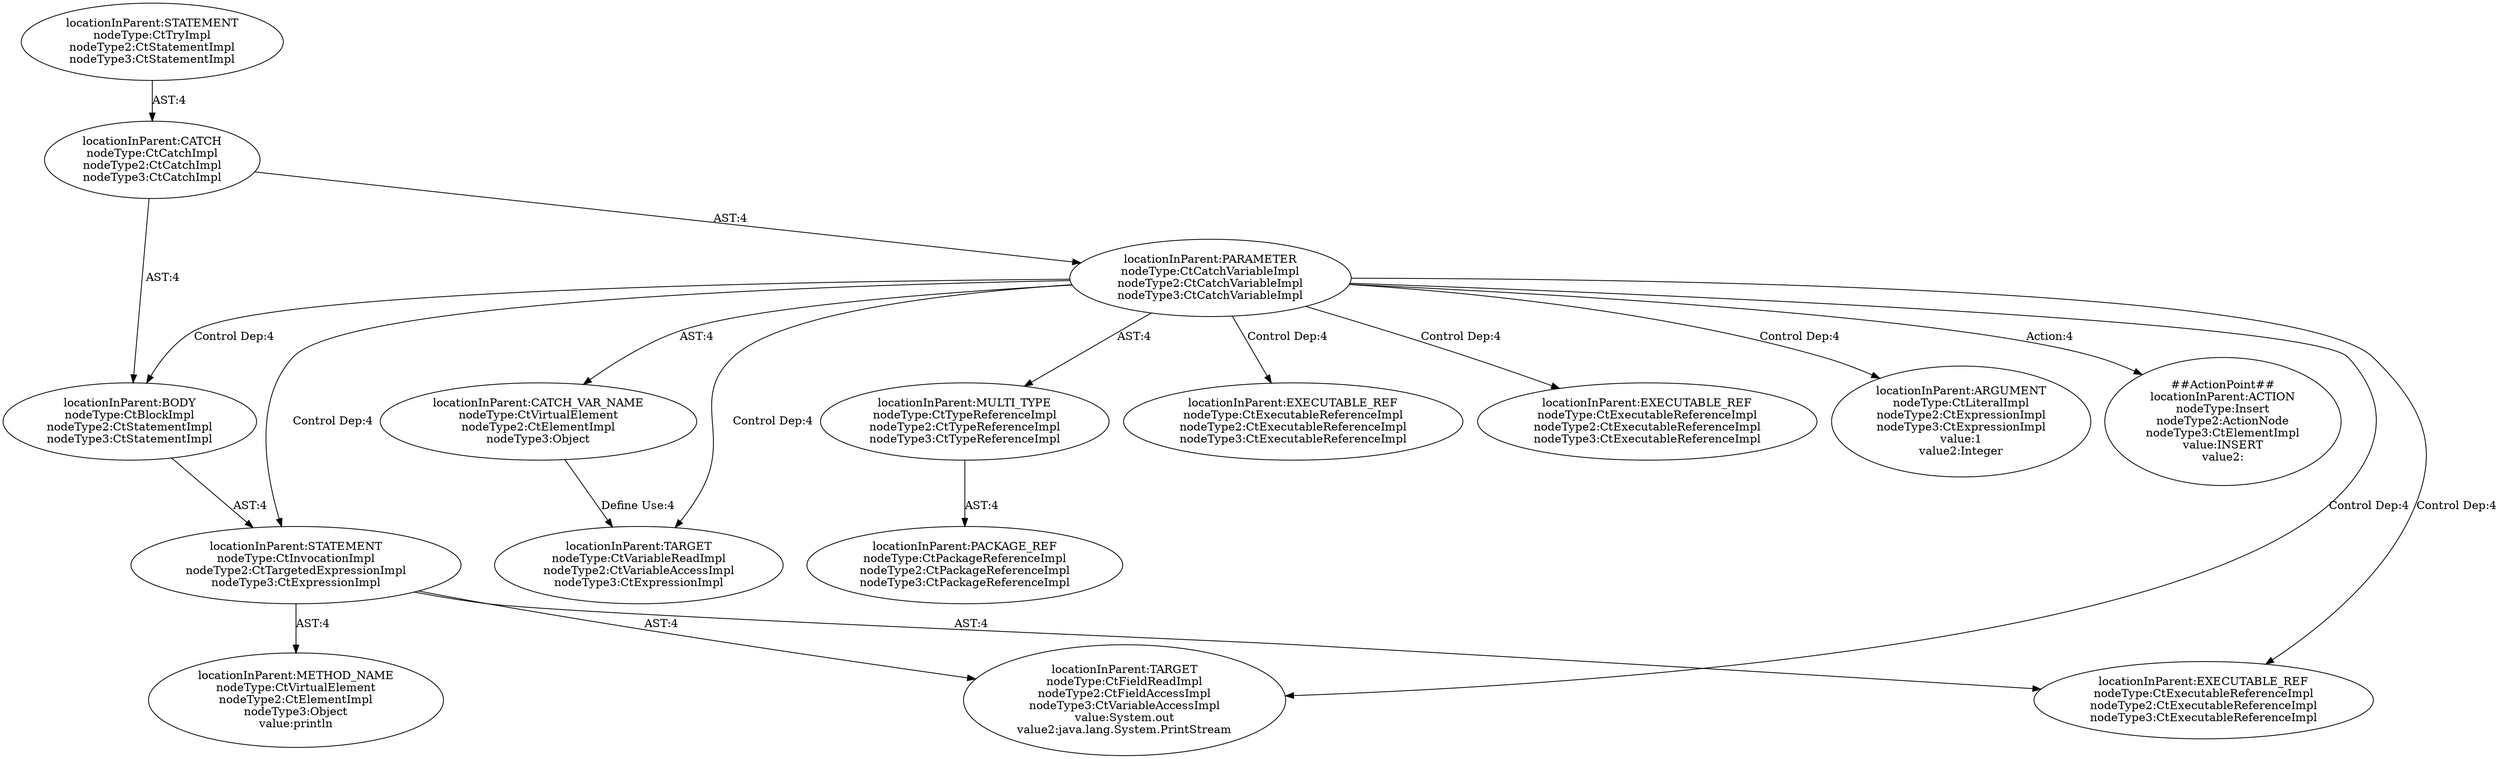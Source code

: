 digraph "Pattern" {
0 [label="##ActionPoint##
locationInParent:ACTION
nodeType:Insert
nodeType2:ActionNode
nodeType3:CtElementImpl
value:INSERT
value2:" shape=ellipse]
1 [label="locationInParent:PARAMETER
nodeType:CtCatchVariableImpl
nodeType2:CtCatchVariableImpl
nodeType3:CtCatchVariableImpl" shape=ellipse]
2 [label="locationInParent:CATCH
nodeType:CtCatchImpl
nodeType2:CtCatchImpl
nodeType3:CtCatchImpl" shape=ellipse]
3 [label="locationInParent:STATEMENT
nodeType:CtTryImpl
nodeType2:CtStatementImpl
nodeType3:CtStatementImpl" shape=ellipse]
4 [label="locationInParent:BODY
nodeType:CtBlockImpl
nodeType2:CtStatementImpl
nodeType3:CtStatementImpl" shape=ellipse]
5 [label="locationInParent:CATCH_VAR_NAME
nodeType:CtVirtualElement
nodeType2:CtElementImpl
nodeType3:Object" shape=ellipse]
6 [label="locationInParent:TARGET
nodeType:CtVariableReadImpl
nodeType2:CtVariableAccessImpl
nodeType3:CtExpressionImpl" shape=ellipse]
7 [label="locationInParent:MULTI_TYPE
nodeType:CtTypeReferenceImpl
nodeType2:CtTypeReferenceImpl
nodeType3:CtTypeReferenceImpl" shape=ellipse]
8 [label="locationInParent:PACKAGE_REF
nodeType:CtPackageReferenceImpl
nodeType2:CtPackageReferenceImpl
nodeType3:CtPackageReferenceImpl" shape=ellipse]
9 [label="locationInParent:STATEMENT
nodeType:CtInvocationImpl
nodeType2:CtTargetedExpressionImpl
nodeType3:CtExpressionImpl" shape=ellipse]
10 [label="locationInParent:METHOD_NAME
nodeType:CtVirtualElement
nodeType2:CtElementImpl
nodeType3:Object
value:println" shape=ellipse]
11 [label="locationInParent:TARGET
nodeType:CtFieldReadImpl
nodeType2:CtFieldAccessImpl
nodeType3:CtVariableAccessImpl
value:System.out
value2:java.lang.System.PrintStream" shape=ellipse]
12 [label="locationInParent:EXECUTABLE_REF
nodeType:CtExecutableReferenceImpl
nodeType2:CtExecutableReferenceImpl
nodeType3:CtExecutableReferenceImpl" shape=ellipse]
13 [label="locationInParent:EXECUTABLE_REF
nodeType:CtExecutableReferenceImpl
nodeType2:CtExecutableReferenceImpl
nodeType3:CtExecutableReferenceImpl" shape=ellipse]
14 [label="locationInParent:EXECUTABLE_REF
nodeType:CtExecutableReferenceImpl
nodeType2:CtExecutableReferenceImpl
nodeType3:CtExecutableReferenceImpl" shape=ellipse]
15 [label="locationInParent:ARGUMENT
nodeType:CtLiteralImpl
nodeType2:CtExpressionImpl
nodeType3:CtExpressionImpl
value:1
value2:Integer" shape=ellipse]
1 -> 0 [label="Action:4"];
1 -> 5 [label="AST:4"];
1 -> 7 [label="AST:4"];
1 -> 4 [label="Control Dep:4"];
1 -> 9 [label="Control Dep:4"];
1 -> 12 [label="Control Dep:4"];
1 -> 11 [label="Control Dep:4"];
1 -> 13 [label="Control Dep:4"];
1 -> 14 [label="Control Dep:4"];
1 -> 6 [label="Control Dep:4"];
1 -> 15 [label="Control Dep:4"];
2 -> 1 [label="AST:4"];
2 -> 4 [label="AST:4"];
3 -> 2 [label="AST:4"];
4 -> 9 [label="AST:4"];
5 -> 6 [label="Define Use:4"];
7 -> 8 [label="AST:4"];
9 -> 10 [label="AST:4"];
9 -> 11 [label="AST:4"];
9 -> 12 [label="AST:4"];
}